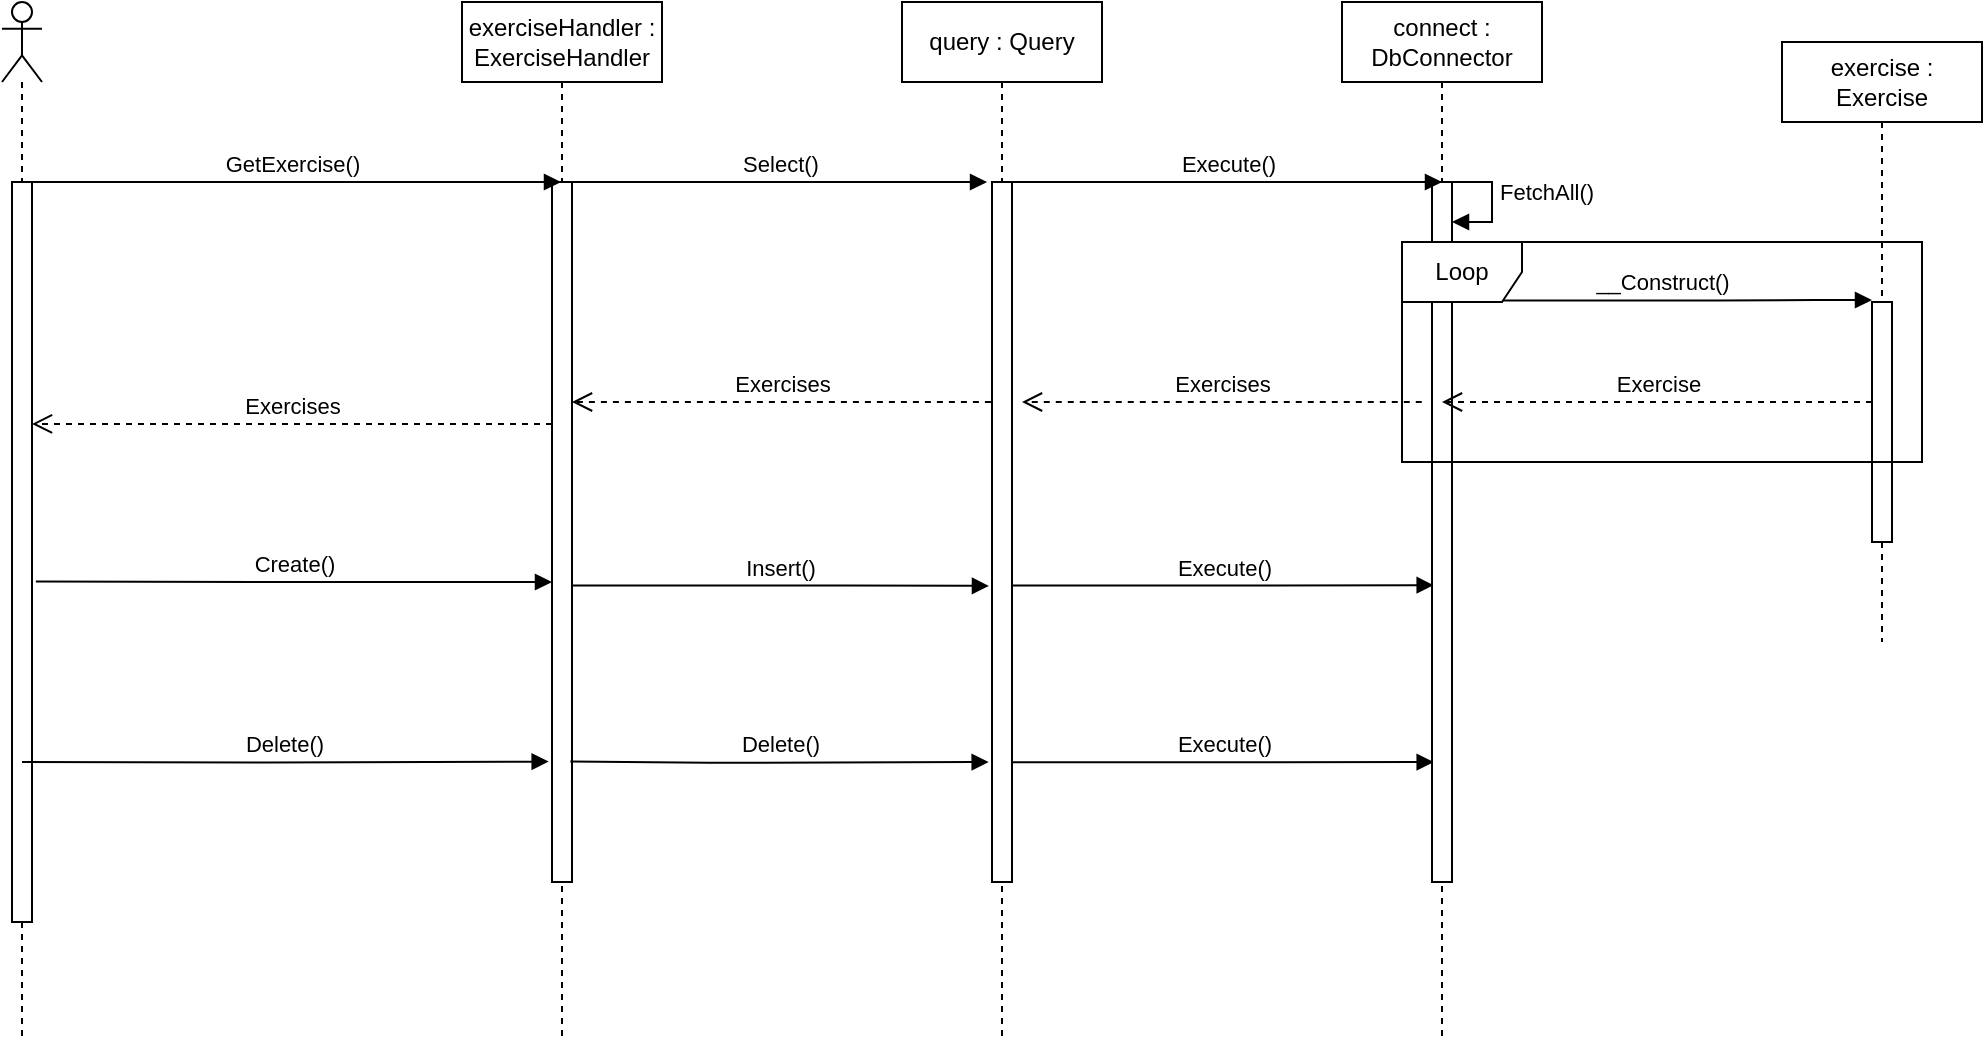 <mxfile version="20.2.8" type="device"><diagram id="pVZLdsBf3i2NCb9y6Ivg" name="Page-1"><mxGraphModel dx="1185" dy="721" grid="1" gridSize="10" guides="1" tooltips="1" connect="1" arrows="1" fold="1" page="1" pageScale="1" pageWidth="1654" pageHeight="2336" math="0" shadow="0"><root><mxCell id="0"/><mxCell id="1" parent="0"/><mxCell id="Sm5TByFpzmiO9ImTI5cP-2" value="exerciseHandler : ExerciseHandler" style="shape=umlLifeline;perimeter=lifelinePerimeter;whiteSpace=wrap;html=1;container=1;collapsible=0;recursiveResize=0;outlineConnect=0;" vertex="1" parent="1"><mxGeometry x="350" y="80" width="100" height="520" as="geometry"/></mxCell><mxCell id="Sm5TByFpzmiO9ImTI5cP-6" value="" style="html=1;points=[];perimeter=orthogonalPerimeter;" vertex="1" parent="Sm5TByFpzmiO9ImTI5cP-2"><mxGeometry x="45" y="90" width="10" height="350" as="geometry"/></mxCell><mxCell id="Sm5TByFpzmiO9ImTI5cP-3" value="" style="shape=umlLifeline;participant=umlActor;perimeter=lifelinePerimeter;whiteSpace=wrap;html=1;container=1;collapsible=0;recursiveResize=0;verticalAlign=top;spacingTop=36;outlineConnect=0;" vertex="1" parent="1"><mxGeometry x="120" y="80" width="20" height="520" as="geometry"/></mxCell><mxCell id="Sm5TByFpzmiO9ImTI5cP-5" value="" style="html=1;points=[];perimeter=orthogonalPerimeter;" vertex="1" parent="Sm5TByFpzmiO9ImTI5cP-3"><mxGeometry x="5" y="90" width="10" height="370" as="geometry"/></mxCell><mxCell id="Sm5TByFpzmiO9ImTI5cP-4" value="GetExercise()" style="html=1;verticalAlign=bottom;endArrow=block;rounded=0;" edge="1" parent="1" source="Sm5TByFpzmiO9ImTI5cP-3" target="Sm5TByFpzmiO9ImTI5cP-2"><mxGeometry width="80" relative="1" as="geometry"><mxPoint x="220" y="240" as="sourcePoint"/><mxPoint x="300" y="240" as="targetPoint"/><Array as="points"><mxPoint x="260" y="170"/></Array></mxGeometry></mxCell><mxCell id="Sm5TByFpzmiO9ImTI5cP-7" value="Exercises" style="html=1;verticalAlign=bottom;endArrow=open;dashed=1;endSize=8;rounded=0;entryX=1;entryY=0.327;entryDx=0;entryDy=0;entryPerimeter=0;" edge="1" parent="1" source="Sm5TByFpzmiO9ImTI5cP-6" target="Sm5TByFpzmiO9ImTI5cP-5"><mxGeometry relative="1" as="geometry"><mxPoint x="390" y="291" as="sourcePoint"/><mxPoint x="140" y="290" as="targetPoint"/></mxGeometry></mxCell><mxCell id="Sm5TByFpzmiO9ImTI5cP-8" value="query : Query" style="shape=umlLifeline;perimeter=lifelinePerimeter;whiteSpace=wrap;html=1;container=1;collapsible=0;recursiveResize=0;outlineConnect=0;" vertex="1" parent="1"><mxGeometry x="570" y="80" width="100" height="520" as="geometry"/></mxCell><mxCell id="Sm5TByFpzmiO9ImTI5cP-9" value="" style="html=1;points=[];perimeter=orthogonalPerimeter;" vertex="1" parent="Sm5TByFpzmiO9ImTI5cP-8"><mxGeometry x="45" y="90" width="10" height="350" as="geometry"/></mxCell><mxCell id="Sm5TByFpzmiO9ImTI5cP-10" value="Select()" style="html=1;verticalAlign=bottom;endArrow=block;rounded=0;entryX=-0.248;entryY=0;entryDx=0;entryDy=0;entryPerimeter=0;" edge="1" parent="Sm5TByFpzmiO9ImTI5cP-8" target="Sm5TByFpzmiO9ImTI5cP-9"><mxGeometry width="80" relative="1" as="geometry"><mxPoint x="-165" y="90" as="sourcePoint"/><mxPoint x="105" y="90" as="targetPoint"/><Array as="points"><mxPoint x="-34.5" y="90"/></Array></mxGeometry></mxCell><mxCell id="Sm5TByFpzmiO9ImTI5cP-29" value="Execute()" style="html=1;verticalAlign=bottom;endArrow=block;rounded=0;entryX=0.083;entryY=0.576;entryDx=0;entryDy=0;entryPerimeter=0;" edge="1" parent="Sm5TByFpzmiO9ImTI5cP-8" target="Sm5TByFpzmiO9ImTI5cP-12"><mxGeometry width="80" relative="1" as="geometry"><mxPoint x="55" y="291.75" as="sourcePoint"/><mxPoint x="263" y="290.0" as="targetPoint"/><Array as="points"><mxPoint x="185.5" y="291.75"/></Array></mxGeometry></mxCell><mxCell id="Sm5TByFpzmiO9ImTI5cP-32" value="Execute()" style="html=1;verticalAlign=bottom;endArrow=block;rounded=0;entryX=0.083;entryY=0.576;entryDx=0;entryDy=0;entryPerimeter=0;" edge="1" parent="Sm5TByFpzmiO9ImTI5cP-8"><mxGeometry width="80" relative="1" as="geometry"><mxPoint x="55" y="380.15" as="sourcePoint"/><mxPoint x="265.83" y="380.0" as="targetPoint"/><Array as="points"><mxPoint x="185.5" y="380.15"/></Array></mxGeometry></mxCell><mxCell id="Sm5TByFpzmiO9ImTI5cP-11" value="connect : DbConnector" style="shape=umlLifeline;perimeter=lifelinePerimeter;whiteSpace=wrap;html=1;container=1;collapsible=0;recursiveResize=0;outlineConnect=0;" vertex="1" parent="1"><mxGeometry x="790" y="80" width="100" height="520" as="geometry"/></mxCell><mxCell id="Sm5TByFpzmiO9ImTI5cP-12" value="" style="html=1;points=[];perimeter=orthogonalPerimeter;" vertex="1" parent="Sm5TByFpzmiO9ImTI5cP-11"><mxGeometry x="45" y="90" width="10" height="350" as="geometry"/></mxCell><mxCell id="Sm5TByFpzmiO9ImTI5cP-13" value="Execute()" style="html=1;verticalAlign=bottom;endArrow=block;rounded=0;" edge="1" parent="Sm5TByFpzmiO9ImTI5cP-11"><mxGeometry width="80" relative="1" as="geometry"><mxPoint x="-165" y="90" as="sourcePoint"/><mxPoint x="50" y="90" as="targetPoint"/><Array as="points"><mxPoint x="-34.5" y="90"/></Array></mxGeometry></mxCell><mxCell id="Sm5TByFpzmiO9ImTI5cP-15" value="FetchAll()" style="edgeStyle=orthogonalEdgeStyle;html=1;align=left;spacingLeft=2;endArrow=block;rounded=0;entryX=1;entryY=0;" edge="1" parent="Sm5TByFpzmiO9ImTI5cP-11"><mxGeometry relative="1" as="geometry"><mxPoint x="45" y="90" as="sourcePoint"/><Array as="points"><mxPoint x="75" y="90"/></Array><mxPoint x="55" y="110" as="targetPoint"/></mxGeometry></mxCell><mxCell id="Sm5TByFpzmiO9ImTI5cP-16" value="exercise : Exercise" style="shape=umlLifeline;perimeter=lifelinePerimeter;whiteSpace=wrap;html=1;container=1;collapsible=0;recursiveResize=0;outlineConnect=0;" vertex="1" parent="1"><mxGeometry x="1010" y="100" width="100" height="300" as="geometry"/></mxCell><mxCell id="Sm5TByFpzmiO9ImTI5cP-17" value="" style="html=1;points=[];perimeter=orthogonalPerimeter;" vertex="1" parent="Sm5TByFpzmiO9ImTI5cP-16"><mxGeometry x="45" y="130" width="10" height="120" as="geometry"/></mxCell><mxCell id="Sm5TByFpzmiO9ImTI5cP-18" value="__Construct()" style="html=1;verticalAlign=bottom;endArrow=block;rounded=0;entryX=-0.2;entryY=-0.005;entryDx=0;entryDy=0;entryPerimeter=0;" edge="1" parent="1" source="Sm5TByFpzmiO9ImTI5cP-12"><mxGeometry width="80" relative="1" as="geometry"><mxPoint x="850" y="230" as="sourcePoint"/><mxPoint x="1055" y="229.0" as="targetPoint"/><Array as="points"><mxPoint x="977.5" y="229.3"/><mxPoint x="1027" y="229"/></Array></mxGeometry></mxCell><mxCell id="Sm5TByFpzmiO9ImTI5cP-20" value="Exercise" style="html=1;verticalAlign=bottom;endArrow=open;dashed=1;endSize=8;rounded=0;" edge="1" parent="1" source="Sm5TByFpzmiO9ImTI5cP-17"><mxGeometry relative="1" as="geometry"><mxPoint x="1050" y="280" as="sourcePoint"/><mxPoint x="840" y="280" as="targetPoint"/></mxGeometry></mxCell><mxCell id="Sm5TByFpzmiO9ImTI5cP-22" value="Exercises" style="html=1;verticalAlign=bottom;endArrow=open;dashed=1;endSize=8;rounded=0;exitX=0.038;exitY=0.727;exitDx=0;exitDy=0;exitPerimeter=0;" edge="1" parent="1" source="Sm5TByFpzmiO9ImTI5cP-24"><mxGeometry relative="1" as="geometry"><mxPoint x="830" y="280" as="sourcePoint"/><mxPoint x="630" y="280" as="targetPoint"/></mxGeometry></mxCell><mxCell id="Sm5TByFpzmiO9ImTI5cP-26" value="Exercises" style="html=1;verticalAlign=bottom;endArrow=open;dashed=1;endSize=8;rounded=0;exitX=0.038;exitY=0.727;exitDx=0;exitDy=0;exitPerimeter=0;" edge="1" parent="1" target="Sm5TByFpzmiO9ImTI5cP-6"><mxGeometry relative="1" as="geometry"><mxPoint x="614.45" y="280" as="sourcePoint"/><mxPoint x="410.0" y="280.66" as="targetPoint"/></mxGeometry></mxCell><mxCell id="Sm5TByFpzmiO9ImTI5cP-27" value="Create()" style="html=1;verticalAlign=bottom;endArrow=block;rounded=0;exitX=1.193;exitY=0.54;exitDx=0;exitDy=0;exitPerimeter=0;" edge="1" parent="1" source="Sm5TByFpzmiO9ImTI5cP-5" target="Sm5TByFpzmiO9ImTI5cP-6"><mxGeometry width="80" relative="1" as="geometry"><mxPoint x="140" y="370" as="sourcePoint"/><mxPoint x="399.83" y="370.0" as="targetPoint"/><Array as="points"><mxPoint x="260.33" y="370"/></Array></mxGeometry></mxCell><mxCell id="Sm5TByFpzmiO9ImTI5cP-28" value="Insert()" style="html=1;verticalAlign=bottom;endArrow=block;rounded=0;entryX=-0.152;entryY=0.577;entryDx=0;entryDy=0;entryPerimeter=0;" edge="1" parent="1" source="Sm5TByFpzmiO9ImTI5cP-6" target="Sm5TByFpzmiO9ImTI5cP-9"><mxGeometry width="80" relative="1" as="geometry"><mxPoint x="410" y="371.75" as="sourcePoint"/><mxPoint x="618" y="370" as="targetPoint"/><Array as="points"><mxPoint x="540.5" y="371.75"/></Array></mxGeometry></mxCell><mxCell id="Sm5TByFpzmiO9ImTI5cP-24" value="Loop" style="shape=umlFrame;whiteSpace=wrap;html=1;" vertex="1" parent="1"><mxGeometry x="820" y="200" width="260" height="110" as="geometry"/></mxCell><mxCell id="Sm5TByFpzmiO9ImTI5cP-30" value="Delete()" style="html=1;verticalAlign=bottom;endArrow=block;rounded=0;exitX=1.193;exitY=0.54;exitDx=0;exitDy=0;exitPerimeter=0;entryX=-0.167;entryY=0.828;entryDx=0;entryDy=0;entryPerimeter=0;" edge="1" parent="1" target="Sm5TByFpzmiO9ImTI5cP-6"><mxGeometry width="80" relative="1" as="geometry"><mxPoint x="130.0" y="460.0" as="sourcePoint"/><mxPoint x="388.07" y="460.2" as="targetPoint"/><Array as="points"><mxPoint x="253.4" y="460.2"/></Array></mxGeometry></mxCell><mxCell id="Sm5TByFpzmiO9ImTI5cP-31" value="Delete()" style="html=1;verticalAlign=bottom;endArrow=block;rounded=0;entryX=-0.167;entryY=0.828;entryDx=0;entryDy=0;entryPerimeter=0;exitX=0.917;exitY=0.828;exitDx=0;exitDy=0;exitPerimeter=0;" edge="1" parent="1" source="Sm5TByFpzmiO9ImTI5cP-6"><mxGeometry width="80" relative="1" as="geometry"><mxPoint x="410" y="460" as="sourcePoint"/><mxPoint x="613.33" y="460.0" as="targetPoint"/><Array as="points"><mxPoint x="473.4" y="460.4"/></Array></mxGeometry></mxCell></root></mxGraphModel></diagram></mxfile>